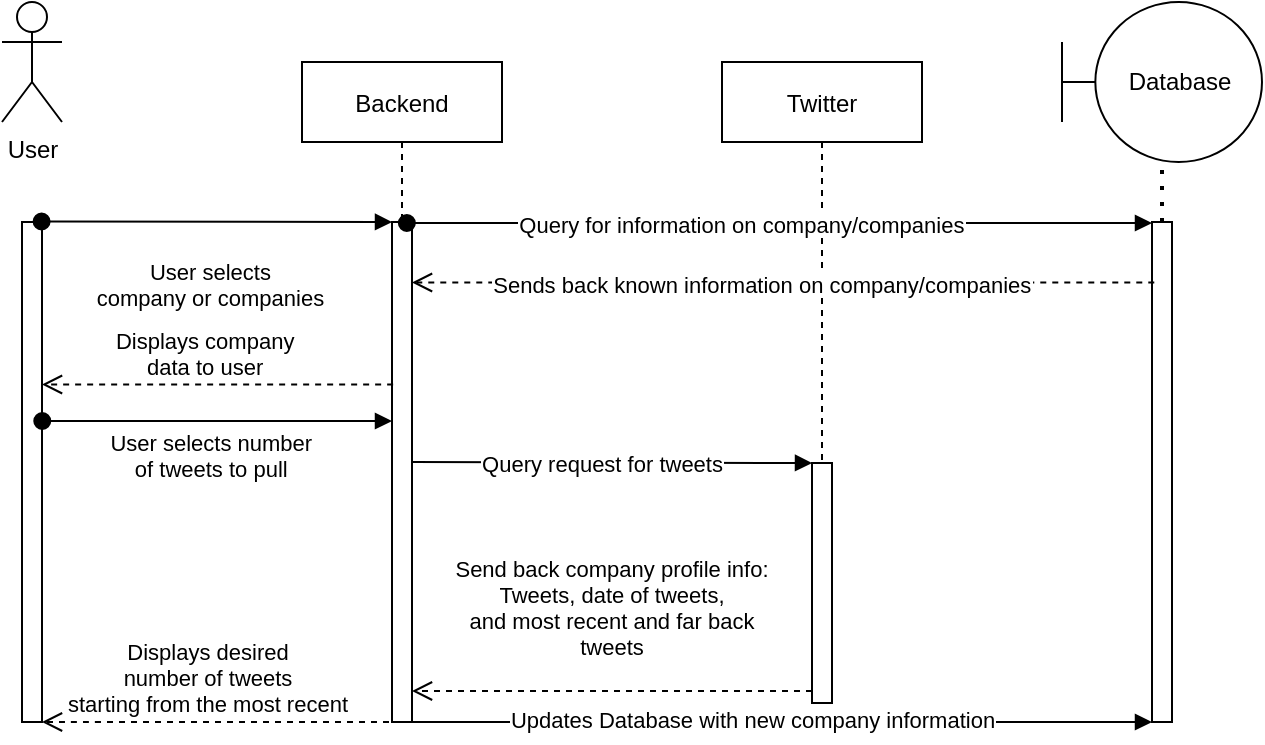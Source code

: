 <mxfile version="20.4.0" type="github">
  <diagram id="kgpKYQtTHZ0yAKxKKP6v" name="Page-1">
    <mxGraphModel dx="1422" dy="762" grid="1" gridSize="10" guides="1" tooltips="1" connect="1" arrows="1" fold="1" page="1" pageScale="1" pageWidth="850" pageHeight="1100" math="0" shadow="0">
      <root>
        <mxCell id="0" />
        <mxCell id="1" parent="0" />
        <mxCell id="3nuBFxr9cyL0pnOWT2aG-1" value="Backend" style="shape=umlLifeline;perimeter=lifelinePerimeter;container=1;collapsible=0;recursiveResize=0;rounded=0;shadow=0;strokeWidth=1;" parent="1" vertex="1">
          <mxGeometry x="170" y="30" width="100" height="330" as="geometry" />
        </mxCell>
        <mxCell id="3nuBFxr9cyL0pnOWT2aG-2" value="" style="points=[];perimeter=orthogonalPerimeter;rounded=0;shadow=0;strokeWidth=1;" parent="3nuBFxr9cyL0pnOWT2aG-1" vertex="1">
          <mxGeometry x="45" y="80" width="10" height="250" as="geometry" />
        </mxCell>
        <mxCell id="3nuBFxr9cyL0pnOWT2aG-5" value="Twitter" style="shape=umlLifeline;perimeter=lifelinePerimeter;container=1;collapsible=0;recursiveResize=0;rounded=0;shadow=0;strokeWidth=1;" parent="1" vertex="1">
          <mxGeometry x="380" y="30" width="100" height="300" as="geometry" />
        </mxCell>
        <mxCell id="3nuBFxr9cyL0pnOWT2aG-6" value="" style="points=[];perimeter=orthogonalPerimeter;rounded=0;shadow=0;strokeWidth=1;" parent="3nuBFxr9cyL0pnOWT2aG-5" vertex="1">
          <mxGeometry x="45" y="200.5" width="10" height="120" as="geometry" />
        </mxCell>
        <mxCell id="3nuBFxr9cyL0pnOWT2aG-7" value="Send back company profile info:&#xa;Tweets, date of tweets,&#xa;and most recent and far back&#xa;tweets&#xa;" style="verticalAlign=bottom;endArrow=open;dashed=1;endSize=8;exitX=0;exitY=0.95;shadow=0;strokeWidth=1;" parent="1" source="3nuBFxr9cyL0pnOWT2aG-6" edge="1">
          <mxGeometry relative="1" as="geometry">
            <mxPoint x="225" y="344.5" as="targetPoint" />
          </mxGeometry>
        </mxCell>
        <mxCell id="3nuBFxr9cyL0pnOWT2aG-8" value="Query request for tweets" style="verticalAlign=bottom;endArrow=block;shadow=0;strokeWidth=1;exitX=1.029;exitY=0.238;exitDx=0;exitDy=0;exitPerimeter=0;" parent="1" target="3nuBFxr9cyL0pnOWT2aG-6" edge="1">
          <mxGeometry x="-0.051" y="-10" relative="1" as="geometry">
            <mxPoint x="225.29" y="230" as="sourcePoint" />
            <mxPoint x="430" y="240.5" as="targetPoint" />
            <Array as="points" />
            <mxPoint as="offset" />
          </mxGeometry>
        </mxCell>
        <mxCell id="LV6bf5cG3JYAG6dapP-r-18" value="Database" style="shape=umlBoundary;whiteSpace=wrap;html=1;" parent="1" vertex="1">
          <mxGeometry x="550" width="100" height="80" as="geometry" />
        </mxCell>
        <mxCell id="LV6bf5cG3JYAG6dapP-r-20" value="" style="endArrow=none;dashed=1;html=1;dashPattern=1 3;strokeWidth=2;rounded=0;startArrow=none;" parent="1" source="LV6bf5cG3JYAG6dapP-r-21" target="LV6bf5cG3JYAG6dapP-r-18" edge="1">
          <mxGeometry width="50" height="50" relative="1" as="geometry">
            <mxPoint x="620" y="370" as="sourcePoint" />
            <mxPoint x="630" y="150" as="targetPoint" />
          </mxGeometry>
        </mxCell>
        <mxCell id="LV6bf5cG3JYAG6dapP-r-21" value="" style="html=1;points=[];perimeter=orthogonalPerimeter;" parent="1" vertex="1">
          <mxGeometry x="595" y="110" width="10" height="250" as="geometry" />
        </mxCell>
        <mxCell id="LV6bf5cG3JYAG6dapP-r-4" value="" style="verticalAlign=bottom;endArrow=block;shadow=0;strokeWidth=1;" parent="1" source="3nuBFxr9cyL0pnOWT2aG-2" target="LV6bf5cG3JYAG6dapP-r-21" edge="1">
          <mxGeometry relative="1" as="geometry">
            <mxPoint x="180" y="340" as="sourcePoint" />
            <mxPoint x="555" y="340" as="targetPoint" />
            <Array as="points">
              <mxPoint x="580" y="360" />
            </Array>
          </mxGeometry>
        </mxCell>
        <mxCell id="LV6bf5cG3JYAG6dapP-r-5" value="Updates Database with new company information" style="edgeLabel;html=1;align=center;verticalAlign=middle;resizable=0;points=[];" parent="LV6bf5cG3JYAG6dapP-r-4" vertex="1" connectable="0">
          <mxGeometry x="-0.023" y="1" relative="1" as="geometry">
            <mxPoint x="-11" as="offset" />
          </mxGeometry>
        </mxCell>
        <mxCell id="LV6bf5cG3JYAG6dapP-r-25" value="User" style="shape=umlActor;verticalLabelPosition=bottom;verticalAlign=top;html=1;outlineConnect=0;" parent="1" vertex="1">
          <mxGeometry x="20" width="30" height="60" as="geometry" />
        </mxCell>
        <mxCell id="LV6bf5cG3JYAG6dapP-r-30" value="" style="html=1;points=[];perimeter=orthogonalPerimeter;" parent="1" vertex="1">
          <mxGeometry x="30" y="110" width="10" height="250" as="geometry" />
        </mxCell>
        <mxCell id="3nuBFxr9cyL0pnOWT2aG-3" value="User selects&#xa;company or companies&#xa;" style="verticalAlign=bottom;startArrow=oval;endArrow=block;startSize=8;shadow=0;strokeWidth=1;exitX=0.98;exitY=-0.001;exitDx=0;exitDy=0;exitPerimeter=0;" parent="1" source="LV6bf5cG3JYAG6dapP-r-30" target="3nuBFxr9cyL0pnOWT2aG-2" edge="1">
          <mxGeometry x="-0.036" y="-60" relative="1" as="geometry">
            <mxPoint x="30" y="160" as="sourcePoint" />
            <mxPoint as="offset" />
          </mxGeometry>
        </mxCell>
        <mxCell id="LV6bf5cG3JYAG6dapP-r-31" value="Displays company&#xa;data to user" style="verticalAlign=bottom;endArrow=open;dashed=1;endSize=8;shadow=0;strokeWidth=1;exitX=0.057;exitY=0.325;exitDx=0;exitDy=0;exitPerimeter=0;" parent="1" source="3nuBFxr9cyL0pnOWT2aG-2" target="LV6bf5cG3JYAG6dapP-r-30" edge="1">
          <mxGeometry x="0.073" relative="1" as="geometry">
            <mxPoint x="60" y="300" as="targetPoint" />
            <mxPoint x="170" y="200" as="sourcePoint" />
            <mxPoint as="offset" />
          </mxGeometry>
        </mxCell>
        <mxCell id="LV6bf5cG3JYAG6dapP-r-32" value="User selects number&#xa;of tweets to pull" style="verticalAlign=bottom;startArrow=oval;endArrow=block;startSize=8;shadow=0;strokeWidth=1;exitX=1.014;exitY=0.398;exitDx=0;exitDy=0;exitPerimeter=0;" parent="1" source="LV6bf5cG3JYAG6dapP-r-30" target="3nuBFxr9cyL0pnOWT2aG-2" edge="1">
          <mxGeometry x="-0.032" y="-33" relative="1" as="geometry">
            <mxPoint x="50" y="230" as="sourcePoint" />
            <mxPoint x="175.2" y="230.25" as="targetPoint" />
            <mxPoint as="offset" />
          </mxGeometry>
        </mxCell>
        <mxCell id="LV6bf5cG3JYAG6dapP-r-33" value="Displays desired&#xa;number of tweets&#xa;starting from the most recent" style="verticalAlign=bottom;endArrow=open;dashed=1;endSize=8;shadow=0;strokeWidth=1;" parent="1" source="3nuBFxr9cyL0pnOWT2aG-1" target="LV6bf5cG3JYAG6dapP-r-30" edge="1">
          <mxGeometry x="0.073" relative="1" as="geometry">
            <mxPoint x="-40" y="310" as="targetPoint" />
            <mxPoint x="90" y="310" as="sourcePoint" />
            <mxPoint as="offset" />
            <Array as="points">
              <mxPoint x="60" y="360" />
            </Array>
          </mxGeometry>
        </mxCell>
        <mxCell id="LV6bf5cG3JYAG6dapP-r-34" value="Query for information on company/companies" style="verticalAlign=bottom;startArrow=oval;endArrow=block;startSize=8;shadow=0;strokeWidth=1;exitX=0.743;exitY=0.002;exitDx=0;exitDy=0;exitPerimeter=0;" parent="1" source="3nuBFxr9cyL0pnOWT2aG-2" target="LV6bf5cG3JYAG6dapP-r-21" edge="1">
          <mxGeometry x="-0.101" y="-9" relative="1" as="geometry">
            <mxPoint x="320" y="110" as="sourcePoint" />
            <mxPoint x="495.2" y="110.25" as="targetPoint" />
            <mxPoint y="1" as="offset" />
          </mxGeometry>
        </mxCell>
        <mxCell id="LV6bf5cG3JYAG6dapP-r-35" value="Sends back known information on company/companies" style="verticalAlign=bottom;endArrow=open;dashed=1;endSize=8;shadow=0;strokeWidth=1;exitX=0.114;exitY=0.121;exitDx=0;exitDy=0;exitPerimeter=0;" parent="1" source="LV6bf5cG3JYAG6dapP-r-21" target="3nuBFxr9cyL0pnOWT2aG-2" edge="1">
          <mxGeometry x="0.057" y="10" relative="1" as="geometry">
            <mxPoint x="270.0" y="140" as="targetPoint" />
            <mxPoint x="590" y="150" as="sourcePoint" />
            <mxPoint as="offset" />
          </mxGeometry>
        </mxCell>
      </root>
    </mxGraphModel>
  </diagram>
</mxfile>
